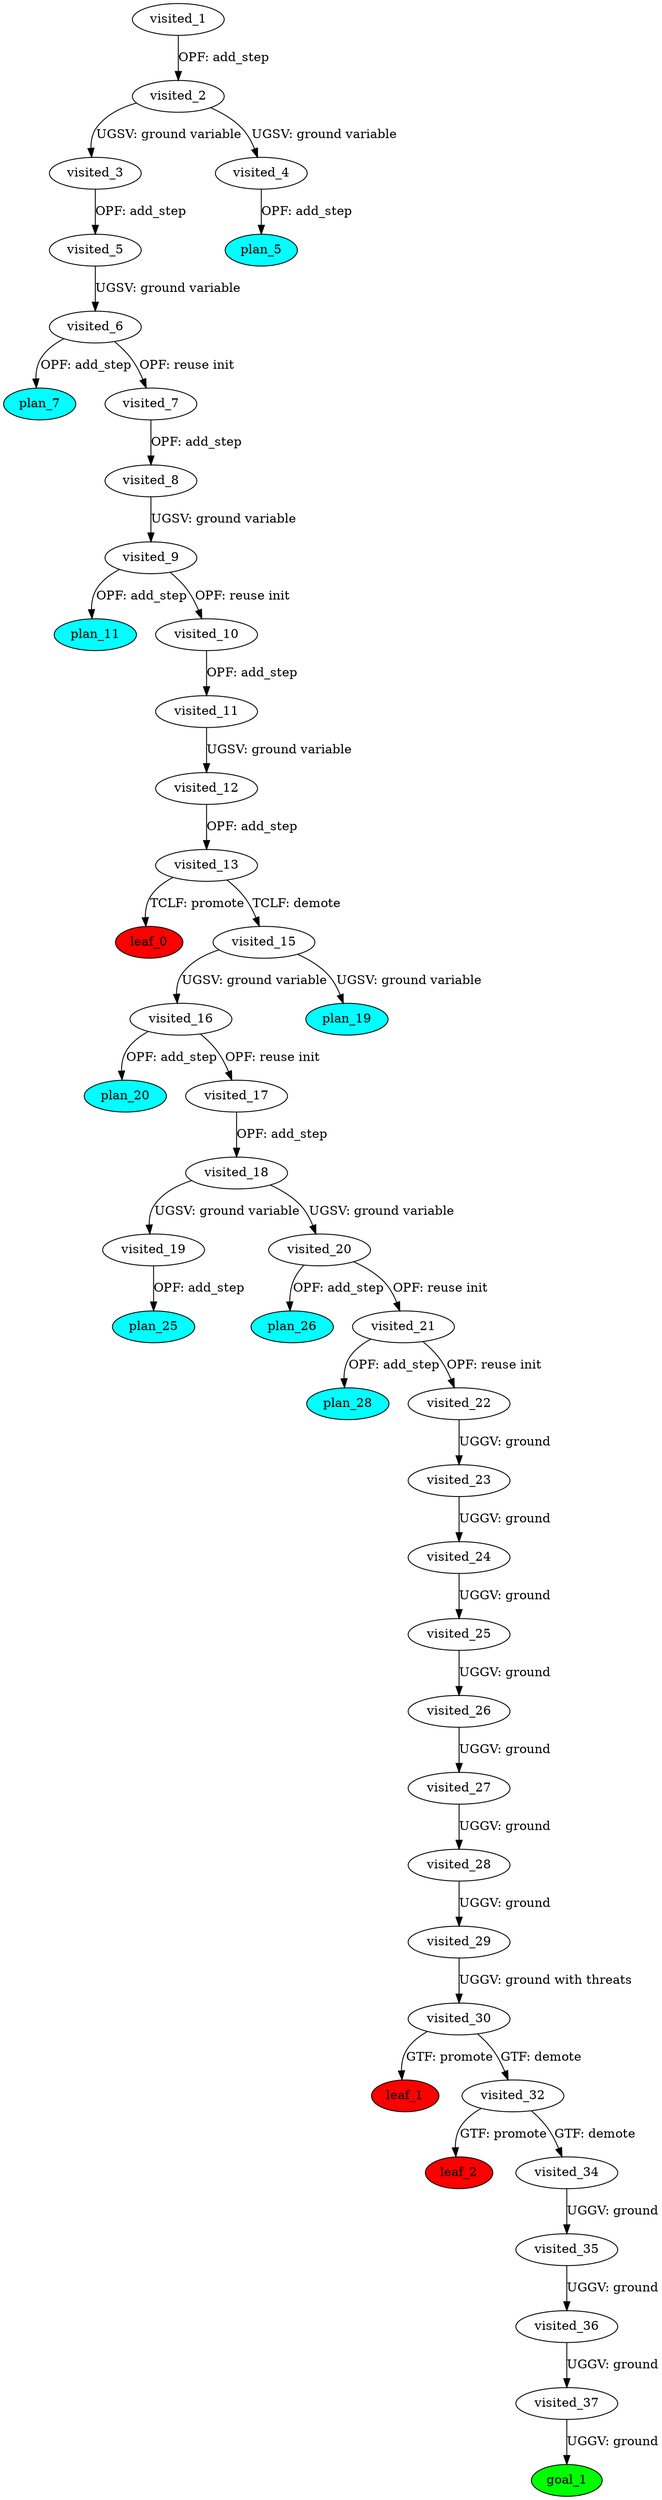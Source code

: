 digraph {
	"2706f98e-76f6-6637-0902-64b8f3d303c6" [label=plan_0 fillcolor=cyan style=filled]
	"2706f98e-76f6-6637-0902-64b8f3d303c6" [label=visited_1 fillcolor=white style=filled]
	"1088b841-8720-4816-61d2-e28905f1ef89" [label=plan_1 fillcolor=cyan style=filled]
	"2706f98e-76f6-6637-0902-64b8f3d303c6" -> "1088b841-8720-4816-61d2-e28905f1ef89" [label="OPF: add_step"]
	"1088b841-8720-4816-61d2-e28905f1ef89" [label=visited_2 fillcolor=white style=filled]
	"95c35803-37ec-676a-a599-e647ec0e290d" [label=plan_2 fillcolor=cyan style=filled]
	"1088b841-8720-4816-61d2-e28905f1ef89" -> "95c35803-37ec-676a-a599-e647ec0e290d" [label="UGSV: ground variable"]
	"e5ff6a47-4a21-af52-ffea-e3fc1ea0bfd3" [label=plan_3 fillcolor=cyan style=filled]
	"1088b841-8720-4816-61d2-e28905f1ef89" -> "e5ff6a47-4a21-af52-ffea-e3fc1ea0bfd3" [label="UGSV: ground variable"]
	"95c35803-37ec-676a-a599-e647ec0e290d" [label=visited_3 fillcolor=white style=filled]
	"8cb9ec32-b498-c165-9446-9d05158c1def" [label=plan_4 fillcolor=cyan style=filled]
	"95c35803-37ec-676a-a599-e647ec0e290d" -> "8cb9ec32-b498-c165-9446-9d05158c1def" [label="OPF: add_step"]
	"e5ff6a47-4a21-af52-ffea-e3fc1ea0bfd3" [label=visited_4 fillcolor=white style=filled]
	"2a84fd23-9731-589c-d72a-5f22d3666e10" [label=plan_5 fillcolor=cyan style=filled]
	"e5ff6a47-4a21-af52-ffea-e3fc1ea0bfd3" -> "2a84fd23-9731-589c-d72a-5f22d3666e10" [label="OPF: add_step"]
	"8cb9ec32-b498-c165-9446-9d05158c1def" [label=visited_5 fillcolor=white style=filled]
	"fb53d7a4-5498-054c-c446-13e886b72896" [label=plan_6 fillcolor=cyan style=filled]
	"8cb9ec32-b498-c165-9446-9d05158c1def" -> "fb53d7a4-5498-054c-c446-13e886b72896" [label="UGSV: ground variable"]
	"fb53d7a4-5498-054c-c446-13e886b72896" [label=visited_6 fillcolor=white style=filled]
	"3b8e8a1e-6d87-266f-a6d5-6545a79fdd8c" [label=plan_7 fillcolor=cyan style=filled]
	"fb53d7a4-5498-054c-c446-13e886b72896" -> "3b8e8a1e-6d87-266f-a6d5-6545a79fdd8c" [label="OPF: add_step"]
	"e0837628-ee5d-9c00-5c31-1e9620edc5c4" [label=plan_8 fillcolor=cyan style=filled]
	"fb53d7a4-5498-054c-c446-13e886b72896" -> "e0837628-ee5d-9c00-5c31-1e9620edc5c4" [label="OPF: reuse init"]
	"e0837628-ee5d-9c00-5c31-1e9620edc5c4" [label=visited_7 fillcolor=white style=filled]
	"86c147f8-35d8-8088-88b8-4a7bcbcbbbad" [label=plan_9 fillcolor=cyan style=filled]
	"e0837628-ee5d-9c00-5c31-1e9620edc5c4" -> "86c147f8-35d8-8088-88b8-4a7bcbcbbbad" [label="OPF: add_step"]
	"86c147f8-35d8-8088-88b8-4a7bcbcbbbad" [label=visited_8 fillcolor=white style=filled]
	"19db2fc5-a61d-3475-9a9b-df70d50129eb" [label=plan_10 fillcolor=cyan style=filled]
	"86c147f8-35d8-8088-88b8-4a7bcbcbbbad" -> "19db2fc5-a61d-3475-9a9b-df70d50129eb" [label="UGSV: ground variable"]
	"19db2fc5-a61d-3475-9a9b-df70d50129eb" [label=visited_9 fillcolor=white style=filled]
	"ac925452-db67-5253-ec78-dbb6dbee5b1f" [label=plan_11 fillcolor=cyan style=filled]
	"19db2fc5-a61d-3475-9a9b-df70d50129eb" -> "ac925452-db67-5253-ec78-dbb6dbee5b1f" [label="OPF: add_step"]
	"454b7d38-c8da-f6b4-18ed-915003c66415" [label=plan_12 fillcolor=cyan style=filled]
	"19db2fc5-a61d-3475-9a9b-df70d50129eb" -> "454b7d38-c8da-f6b4-18ed-915003c66415" [label="OPF: reuse init"]
	"454b7d38-c8da-f6b4-18ed-915003c66415" [label=visited_10 fillcolor=white style=filled]
	"1d1aa215-89b0-968d-0c50-23b5f63b7158" [label=plan_13 fillcolor=cyan style=filled]
	"454b7d38-c8da-f6b4-18ed-915003c66415" -> "1d1aa215-89b0-968d-0c50-23b5f63b7158" [label="OPF: add_step"]
	"1d1aa215-89b0-968d-0c50-23b5f63b7158" [label=visited_11 fillcolor=white style=filled]
	"719178e3-e5ed-cf76-ab63-f2497fa75837" [label=plan_14 fillcolor=cyan style=filled]
	"1d1aa215-89b0-968d-0c50-23b5f63b7158" -> "719178e3-e5ed-cf76-ab63-f2497fa75837" [label="UGSV: ground variable"]
	"719178e3-e5ed-cf76-ab63-f2497fa75837" [label=visited_12 fillcolor=white style=filled]
	"f98ef629-591c-1ed7-0bb3-1dc6bf46a40d" [label=plan_15 fillcolor=cyan style=filled]
	"719178e3-e5ed-cf76-ab63-f2497fa75837" -> "f98ef629-591c-1ed7-0bb3-1dc6bf46a40d" [label="OPF: add_step"]
	"f98ef629-591c-1ed7-0bb3-1dc6bf46a40d" [label=visited_13 fillcolor=white style=filled]
	"912c81cb-61bd-0061-4f23-67054baa157f" [label=plan_16 fillcolor=cyan style=filled]
	"f98ef629-591c-1ed7-0bb3-1dc6bf46a40d" -> "912c81cb-61bd-0061-4f23-67054baa157f" [label="TCLF: promote"]
	"96b51a06-a074-e732-8853-89f676e5b24b" [label=plan_17 fillcolor=cyan style=filled]
	"f98ef629-591c-1ed7-0bb3-1dc6bf46a40d" -> "96b51a06-a074-e732-8853-89f676e5b24b" [label="TCLF: demote"]
	"912c81cb-61bd-0061-4f23-67054baa157f" [label=visited_14 fillcolor=white style=filled]
	"912c81cb-61bd-0061-4f23-67054baa157f" [label=leaf_0 fillcolor=red style=filled]
	"96b51a06-a074-e732-8853-89f676e5b24b" [label=visited_15 fillcolor=white style=filled]
	"53e0a1dd-cbe1-5639-258d-14fb4bf2b25c" [label=plan_18 fillcolor=cyan style=filled]
	"96b51a06-a074-e732-8853-89f676e5b24b" -> "53e0a1dd-cbe1-5639-258d-14fb4bf2b25c" [label="UGSV: ground variable"]
	"4ce1e8b0-3897-b648-69a6-9ea39007fec2" [label=plan_19 fillcolor=cyan style=filled]
	"96b51a06-a074-e732-8853-89f676e5b24b" -> "4ce1e8b0-3897-b648-69a6-9ea39007fec2" [label="UGSV: ground variable"]
	"53e0a1dd-cbe1-5639-258d-14fb4bf2b25c" [label=visited_16 fillcolor=white style=filled]
	"c02a77db-d61d-ca66-ee9a-e4269463629a" [label=plan_20 fillcolor=cyan style=filled]
	"53e0a1dd-cbe1-5639-258d-14fb4bf2b25c" -> "c02a77db-d61d-ca66-ee9a-e4269463629a" [label="OPF: add_step"]
	"af6e6019-6343-808d-1b34-6d36ee078ebb" [label=plan_21 fillcolor=cyan style=filled]
	"53e0a1dd-cbe1-5639-258d-14fb4bf2b25c" -> "af6e6019-6343-808d-1b34-6d36ee078ebb" [label="OPF: reuse init"]
	"af6e6019-6343-808d-1b34-6d36ee078ebb" [label=visited_17 fillcolor=white style=filled]
	"bbd4ee9b-8e6d-84fd-66e5-5a0eb92c66c7" [label=plan_22 fillcolor=cyan style=filled]
	"af6e6019-6343-808d-1b34-6d36ee078ebb" -> "bbd4ee9b-8e6d-84fd-66e5-5a0eb92c66c7" [label="OPF: add_step"]
	"bbd4ee9b-8e6d-84fd-66e5-5a0eb92c66c7" [label=visited_18 fillcolor=white style=filled]
	"38f1c43d-ca77-2a53-153b-acff2bcf26e5" [label=plan_23 fillcolor=cyan style=filled]
	"bbd4ee9b-8e6d-84fd-66e5-5a0eb92c66c7" -> "38f1c43d-ca77-2a53-153b-acff2bcf26e5" [label="UGSV: ground variable"]
	"da7c2256-68f0-d1e7-9219-d23bc7d059ba" [label=plan_24 fillcolor=cyan style=filled]
	"bbd4ee9b-8e6d-84fd-66e5-5a0eb92c66c7" -> "da7c2256-68f0-d1e7-9219-d23bc7d059ba" [label="UGSV: ground variable"]
	"38f1c43d-ca77-2a53-153b-acff2bcf26e5" [label=visited_19 fillcolor=white style=filled]
	"675bb586-f70e-4b43-a66e-a696322f04e6" [label=plan_25 fillcolor=cyan style=filled]
	"38f1c43d-ca77-2a53-153b-acff2bcf26e5" -> "675bb586-f70e-4b43-a66e-a696322f04e6" [label="OPF: add_step"]
	"da7c2256-68f0-d1e7-9219-d23bc7d059ba" [label=visited_20 fillcolor=white style=filled]
	"837b1d33-5887-f859-d7a1-487b37287f13" [label=plan_26 fillcolor=cyan style=filled]
	"da7c2256-68f0-d1e7-9219-d23bc7d059ba" -> "837b1d33-5887-f859-d7a1-487b37287f13" [label="OPF: add_step"]
	"1548d16d-f89c-7e52-1cb4-4831f1d0a9c5" [label=plan_27 fillcolor=cyan style=filled]
	"da7c2256-68f0-d1e7-9219-d23bc7d059ba" -> "1548d16d-f89c-7e52-1cb4-4831f1d0a9c5" [label="OPF: reuse init"]
	"1548d16d-f89c-7e52-1cb4-4831f1d0a9c5" [label=visited_21 fillcolor=white style=filled]
	"09faa93e-23ed-dca2-1e6e-b157d27a6092" [label=plan_28 fillcolor=cyan style=filled]
	"1548d16d-f89c-7e52-1cb4-4831f1d0a9c5" -> "09faa93e-23ed-dca2-1e6e-b157d27a6092" [label="OPF: add_step"]
	"9b7e823a-d328-c471-df2b-3ac158e33a0c" [label=plan_29 fillcolor=cyan style=filled]
	"1548d16d-f89c-7e52-1cb4-4831f1d0a9c5" -> "9b7e823a-d328-c471-df2b-3ac158e33a0c" [label="OPF: reuse init"]
	"9b7e823a-d328-c471-df2b-3ac158e33a0c" [label=visited_22 fillcolor=white style=filled]
	"a546dcb4-8365-500b-a0ca-2e88cc502050" [label=plan_30 fillcolor=cyan style=filled]
	"9b7e823a-d328-c471-df2b-3ac158e33a0c" -> "a546dcb4-8365-500b-a0ca-2e88cc502050" [label="UGGV: ground"]
	"a546dcb4-8365-500b-a0ca-2e88cc502050" [label=visited_23 fillcolor=white style=filled]
	"d7298968-0c13-5e84-8917-59c442165c07" [label=plan_31 fillcolor=cyan style=filled]
	"a546dcb4-8365-500b-a0ca-2e88cc502050" -> "d7298968-0c13-5e84-8917-59c442165c07" [label="UGGV: ground"]
	"d7298968-0c13-5e84-8917-59c442165c07" [label=visited_24 fillcolor=white style=filled]
	"8104ddbb-10c9-e38e-6af4-5f3484065636" [label=plan_32 fillcolor=cyan style=filled]
	"d7298968-0c13-5e84-8917-59c442165c07" -> "8104ddbb-10c9-e38e-6af4-5f3484065636" [label="UGGV: ground"]
	"8104ddbb-10c9-e38e-6af4-5f3484065636" [label=visited_25 fillcolor=white style=filled]
	"ab4f790c-c28f-4e75-ac1b-8e2c6e5d85d8" [label=plan_33 fillcolor=cyan style=filled]
	"8104ddbb-10c9-e38e-6af4-5f3484065636" -> "ab4f790c-c28f-4e75-ac1b-8e2c6e5d85d8" [label="UGGV: ground"]
	"ab4f790c-c28f-4e75-ac1b-8e2c6e5d85d8" [label=visited_26 fillcolor=white style=filled]
	"bd8cba3b-843b-617d-a2bd-82c1b0f25f49" [label=plan_34 fillcolor=cyan style=filled]
	"ab4f790c-c28f-4e75-ac1b-8e2c6e5d85d8" -> "bd8cba3b-843b-617d-a2bd-82c1b0f25f49" [label="UGGV: ground"]
	"bd8cba3b-843b-617d-a2bd-82c1b0f25f49" [label=visited_27 fillcolor=white style=filled]
	"02921ab1-c078-883f-30f1-0d3ef4cef62b" [label=plan_35 fillcolor=cyan style=filled]
	"bd8cba3b-843b-617d-a2bd-82c1b0f25f49" -> "02921ab1-c078-883f-30f1-0d3ef4cef62b" [label="UGGV: ground"]
	"02921ab1-c078-883f-30f1-0d3ef4cef62b" [label=visited_28 fillcolor=white style=filled]
	"47bf1376-3443-7743-40bc-0a71d1b2239d" [label=plan_36 fillcolor=cyan style=filled]
	"02921ab1-c078-883f-30f1-0d3ef4cef62b" -> "47bf1376-3443-7743-40bc-0a71d1b2239d" [label="UGGV: ground"]
	"47bf1376-3443-7743-40bc-0a71d1b2239d" [label=visited_29 fillcolor=white style=filled]
	"d7467c32-aa5a-5818-dfcc-d8459a58ba40" [label=plan_37 fillcolor=cyan style=filled]
	"47bf1376-3443-7743-40bc-0a71d1b2239d" -> "d7467c32-aa5a-5818-dfcc-d8459a58ba40" [label="UGGV: ground with threats"]
	"d7467c32-aa5a-5818-dfcc-d8459a58ba40" [label=visited_30 fillcolor=white style=filled]
	"37866f34-5fa7-460b-8a49-a3b67ef8d75c" [label=plan_38 fillcolor=cyan style=filled]
	"d7467c32-aa5a-5818-dfcc-d8459a58ba40" -> "37866f34-5fa7-460b-8a49-a3b67ef8d75c" [label="GTF: promote"]
	"1fb620c3-de2d-4480-d380-e6cb217acad7" [label=plan_39 fillcolor=cyan style=filled]
	"d7467c32-aa5a-5818-dfcc-d8459a58ba40" -> "1fb620c3-de2d-4480-d380-e6cb217acad7" [label="GTF: demote"]
	"37866f34-5fa7-460b-8a49-a3b67ef8d75c" [label=visited_31 fillcolor=white style=filled]
	"37866f34-5fa7-460b-8a49-a3b67ef8d75c" [label=leaf_1 fillcolor=red style=filled]
	"1fb620c3-de2d-4480-d380-e6cb217acad7" [label=visited_32 fillcolor=white style=filled]
	"10863395-00db-44b5-b09f-76acb0e170e7" [label=plan_40 fillcolor=cyan style=filled]
	"1fb620c3-de2d-4480-d380-e6cb217acad7" -> "10863395-00db-44b5-b09f-76acb0e170e7" [label="GTF: promote"]
	"e6a986f2-3810-532d-3d8d-99fcb643768a" [label=plan_41 fillcolor=cyan style=filled]
	"1fb620c3-de2d-4480-d380-e6cb217acad7" -> "e6a986f2-3810-532d-3d8d-99fcb643768a" [label="GTF: demote"]
	"10863395-00db-44b5-b09f-76acb0e170e7" [label=visited_33 fillcolor=white style=filled]
	"10863395-00db-44b5-b09f-76acb0e170e7" [label=leaf_2 fillcolor=red style=filled]
	"e6a986f2-3810-532d-3d8d-99fcb643768a" [label=visited_34 fillcolor=white style=filled]
	"d38eff7c-90b3-6f47-8b4c-4dd1953b8035" [label=plan_42 fillcolor=cyan style=filled]
	"e6a986f2-3810-532d-3d8d-99fcb643768a" -> "d38eff7c-90b3-6f47-8b4c-4dd1953b8035" [label="UGGV: ground"]
	"d38eff7c-90b3-6f47-8b4c-4dd1953b8035" [label=visited_35 fillcolor=white style=filled]
	"0381382b-90aa-6d13-0275-3ac5379b3fbe" [label=plan_43 fillcolor=cyan style=filled]
	"d38eff7c-90b3-6f47-8b4c-4dd1953b8035" -> "0381382b-90aa-6d13-0275-3ac5379b3fbe" [label="UGGV: ground"]
	"0381382b-90aa-6d13-0275-3ac5379b3fbe" [label=visited_36 fillcolor=white style=filled]
	"3f4d9bdb-0c24-fdbe-01e2-300f47d355e7" [label=plan_44 fillcolor=cyan style=filled]
	"0381382b-90aa-6d13-0275-3ac5379b3fbe" -> "3f4d9bdb-0c24-fdbe-01e2-300f47d355e7" [label="UGGV: ground"]
	"3f4d9bdb-0c24-fdbe-01e2-300f47d355e7" [label=visited_37 fillcolor=white style=filled]
	"dfff2a90-d030-5a5e-eeab-83777d6fdb6a" [label=plan_45 fillcolor=cyan style=filled]
	"3f4d9bdb-0c24-fdbe-01e2-300f47d355e7" -> "dfff2a90-d030-5a5e-eeab-83777d6fdb6a" [label="UGGV: ground"]
	"dfff2a90-d030-5a5e-eeab-83777d6fdb6a" [label=visited_38 fillcolor=white style=filled]
	"dfff2a90-d030-5a5e-eeab-83777d6fdb6a" [label=goal_1 fillcolor=green style=filled]
}

